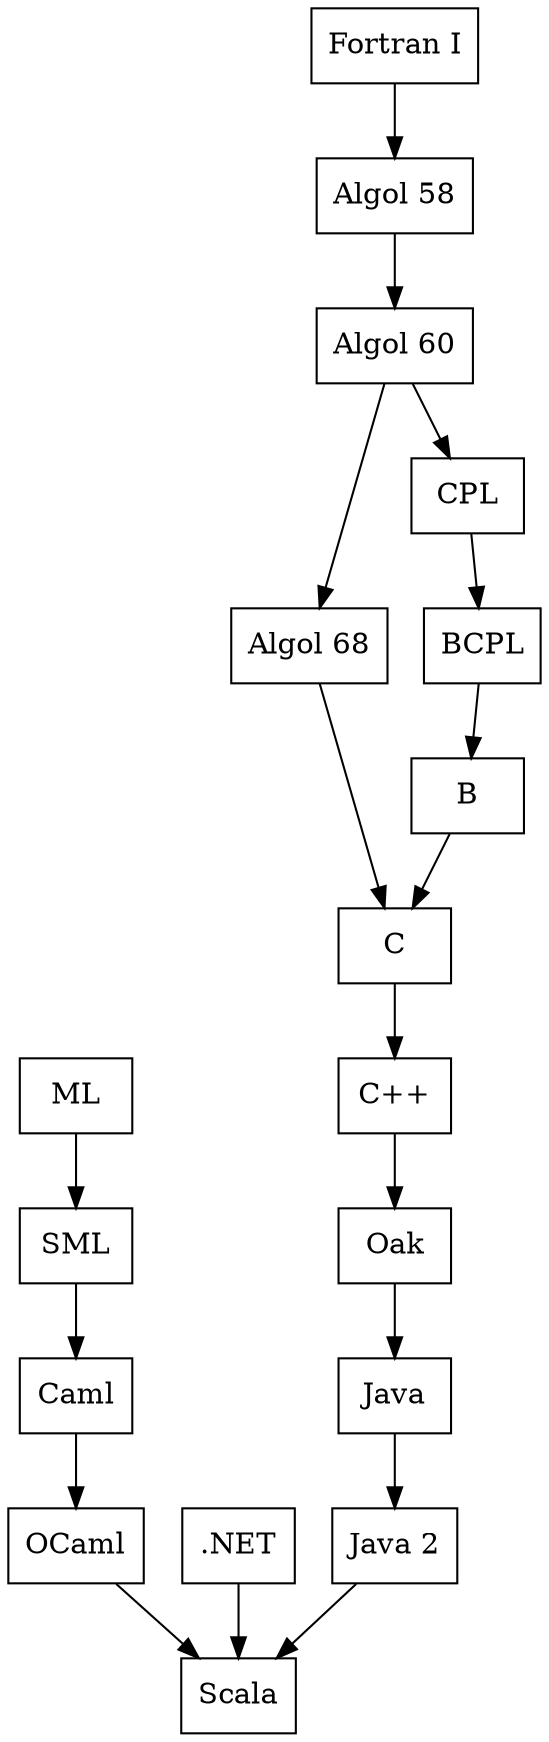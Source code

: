 digraph Scala {
  node [shape="box"]
  "ML" -> "SML"
  "SML" -> "Caml"
  "Caml" -> "OCaml"
  "OCaml" -> "Scala"
  ".NET" -> "Scala"
  "Fortran I" -> "Algol 58"
  "Algol 58" -> "Algol 60"
  "Algol 60" -> "Algol 68"
  "Algol 68" -> "C"
  "Algol 60" -> "CPL"
  "CPL" -> "BCPL"
  "BCPL" -> "B"
  "B" -> "C"
  "C" -> "C++"
  "C++" -> "Oak"
  "Oak" -> "Java"
  "Java" -> "Java 2"
  "Java 2" -> "Scala"
}
